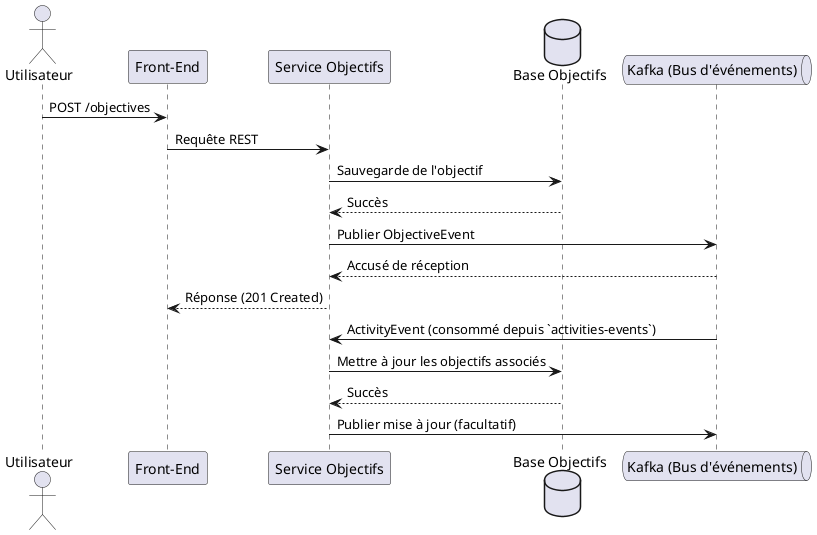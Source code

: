 @startuml SequenceServiceObjectifs

actor "Utilisateur" as User
participant "Front-End" as FE
participant "Service Objectifs" as SObj
database "Base Objectifs" as DBObj
queue "Kafka (Bus d'événements)" as Kafka

User -> FE : POST /objectives
FE -> SObj : Requête REST
SObj -> DBObj : Sauvegarde de l'objectif
DBObj --> SObj : Succès
SObj -> Kafka : Publier ObjectiveEvent
Kafka --> SObj : Accusé de réception
SObj --> FE : Réponse (201 Created)

Kafka -> SObj : ActivityEvent (consommé depuis `activities-events`)
SObj -> DBObj : Mettre à jour les objectifs associés
DBObj --> SObj : Succès
SObj -> Kafka : Publier mise à jour (facultatif)

@enduml
